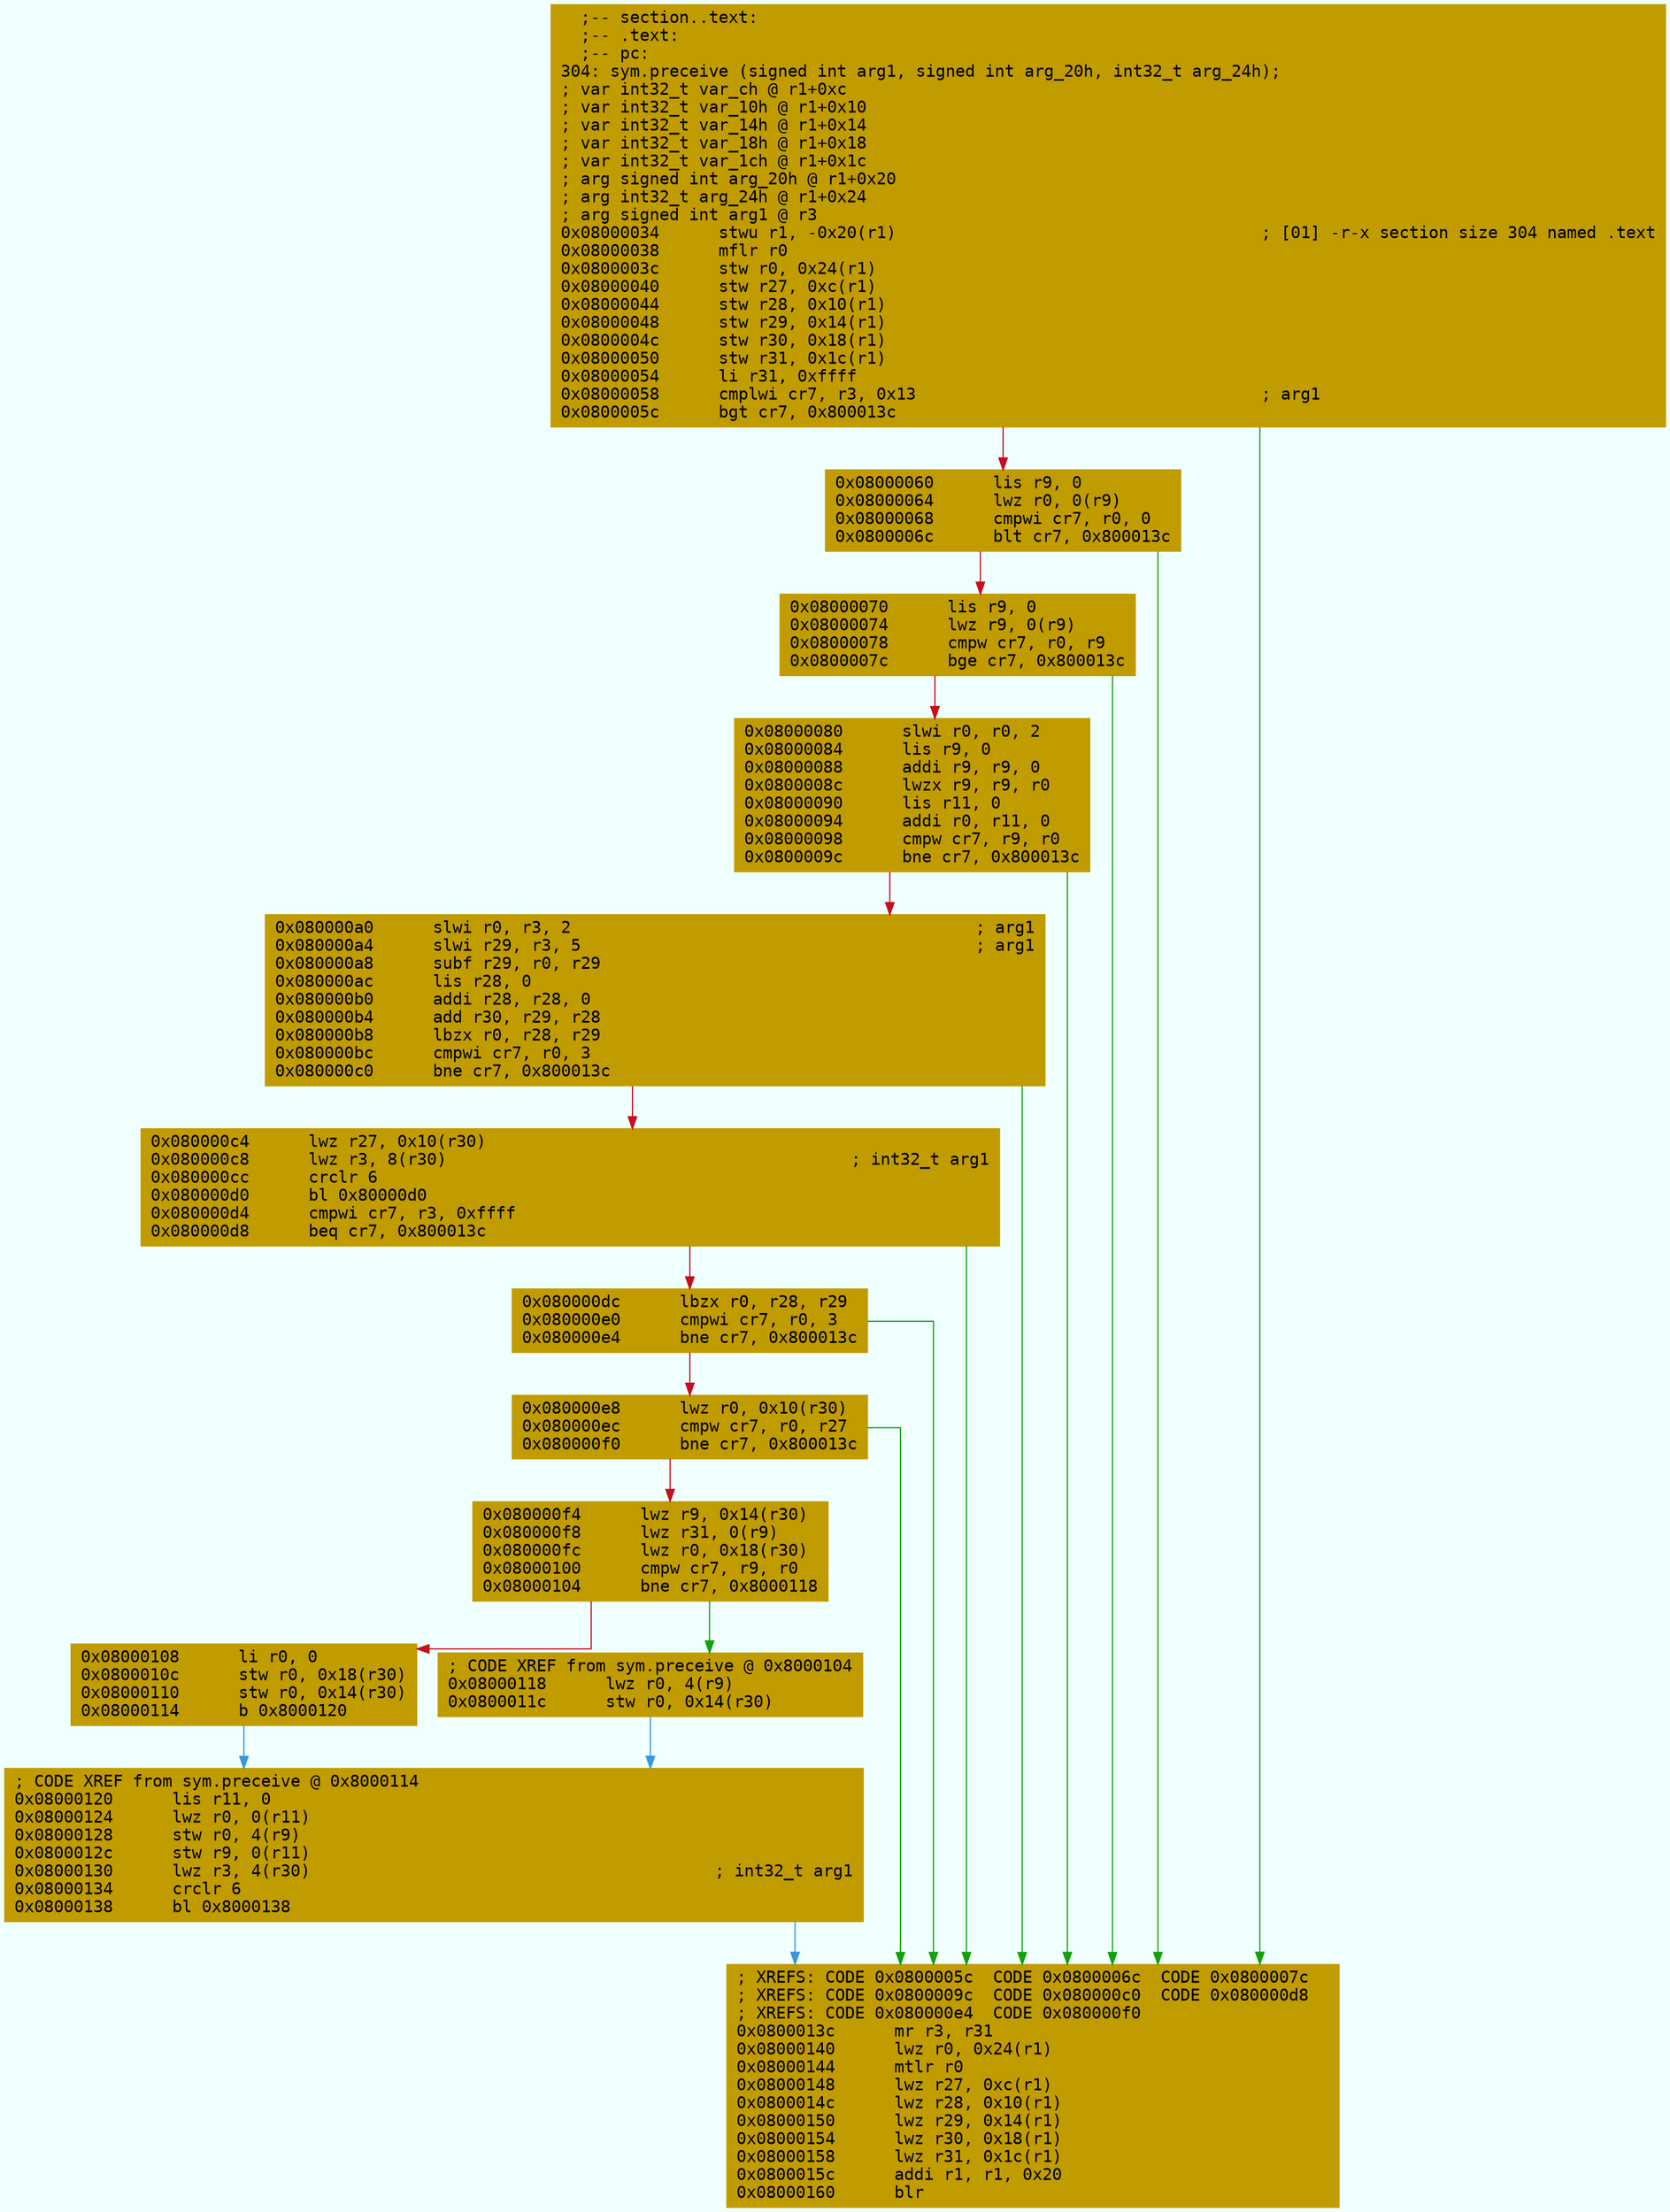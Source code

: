 digraph code {
	graph [bgcolor=azure fontsize=8 fontname="Courier" splines="ortho"];
	node [fillcolor=gray style=filled shape=box];
	edge [arrowhead="normal"];
	"0x08000034" [URL="sym.preceive/0x08000034", fillcolor="#c19c00",color="#c19c00", fontname="Courier",label="  ;-- section..text:\l  ;-- .text:\l  ;-- pc:\l304: sym.preceive (signed int arg1, signed int arg_20h, int32_t arg_24h);\l; var int32_t var_ch @ r1+0xc\l; var int32_t var_10h @ r1+0x10\l; var int32_t var_14h @ r1+0x14\l; var int32_t var_18h @ r1+0x18\l; var int32_t var_1ch @ r1+0x1c\l; arg signed int arg_20h @ r1+0x20\l; arg int32_t arg_24h @ r1+0x24\l; arg signed int arg1 @ r3\l0x08000034      stwu r1, -0x20(r1)                                     ; [01] -r-x section size 304 named .text\l0x08000038      mflr r0\l0x0800003c      stw r0, 0x24(r1)\l0x08000040      stw r27, 0xc(r1)\l0x08000044      stw r28, 0x10(r1)\l0x08000048      stw r29, 0x14(r1)\l0x0800004c      stw r30, 0x18(r1)\l0x08000050      stw r31, 0x1c(r1)\l0x08000054      li r31, 0xffff\l0x08000058      cmplwi cr7, r3, 0x13                                   ; arg1\l0x0800005c      bgt cr7, 0x800013c\l"]
	"0x08000060" [URL="sym.preceive/0x08000060", fillcolor="#c19c00",color="#c19c00", fontname="Courier",label="0x08000060      lis r9, 0\l0x08000064      lwz r0, 0(r9)\l0x08000068      cmpwi cr7, r0, 0\l0x0800006c      blt cr7, 0x800013c\l"]
	"0x08000070" [URL="sym.preceive/0x08000070", fillcolor="#c19c00",color="#c19c00", fontname="Courier",label="0x08000070      lis r9, 0\l0x08000074      lwz r9, 0(r9)\l0x08000078      cmpw cr7, r0, r9\l0x0800007c      bge cr7, 0x800013c\l"]
	"0x08000080" [URL="sym.preceive/0x08000080", fillcolor="#c19c00",color="#c19c00", fontname="Courier",label="0x08000080      slwi r0, r0, 2\l0x08000084      lis r9, 0\l0x08000088      addi r9, r9, 0\l0x0800008c      lwzx r9, r9, r0\l0x08000090      lis r11, 0\l0x08000094      addi r0, r11, 0\l0x08000098      cmpw cr7, r9, r0\l0x0800009c      bne cr7, 0x800013c\l"]
	"0x080000a0" [URL="sym.preceive/0x080000a0", fillcolor="#c19c00",color="#c19c00", fontname="Courier",label="0x080000a0      slwi r0, r3, 2                                         ; arg1\l0x080000a4      slwi r29, r3, 5                                        ; arg1\l0x080000a8      subf r29, r0, r29\l0x080000ac      lis r28, 0\l0x080000b0      addi r28, r28, 0\l0x080000b4      add r30, r29, r28\l0x080000b8      lbzx r0, r28, r29\l0x080000bc      cmpwi cr7, r0, 3\l0x080000c0      bne cr7, 0x800013c\l"]
	"0x080000c4" [URL="sym.preceive/0x080000c4", fillcolor="#c19c00",color="#c19c00", fontname="Courier",label="0x080000c4      lwz r27, 0x10(r30)\l0x080000c8      lwz r3, 8(r30)                                         ; int32_t arg1\l0x080000cc      crclr 6\l0x080000d0      bl 0x80000d0\l0x080000d4      cmpwi cr7, r3, 0xffff\l0x080000d8      beq cr7, 0x800013c\l"]
	"0x080000dc" [URL="sym.preceive/0x080000dc", fillcolor="#c19c00",color="#c19c00", fontname="Courier",label="0x080000dc      lbzx r0, r28, r29\l0x080000e0      cmpwi cr7, r0, 3\l0x080000e4      bne cr7, 0x800013c\l"]
	"0x080000e8" [URL="sym.preceive/0x080000e8", fillcolor="#c19c00",color="#c19c00", fontname="Courier",label="0x080000e8      lwz r0, 0x10(r30)\l0x080000ec      cmpw cr7, r0, r27\l0x080000f0      bne cr7, 0x800013c\l"]
	"0x080000f4" [URL="sym.preceive/0x080000f4", fillcolor="#c19c00",color="#c19c00", fontname="Courier",label="0x080000f4      lwz r9, 0x14(r30)\l0x080000f8      lwz r31, 0(r9)\l0x080000fc      lwz r0, 0x18(r30)\l0x08000100      cmpw cr7, r9, r0\l0x08000104      bne cr7, 0x8000118\l"]
	"0x08000108" [URL="sym.preceive/0x08000108", fillcolor="#c19c00",color="#c19c00", fontname="Courier",label="0x08000108      li r0, 0\l0x0800010c      stw r0, 0x18(r30)\l0x08000110      stw r0, 0x14(r30)\l0x08000114      b 0x8000120\l"]
	"0x08000118" [URL="sym.preceive/0x08000118", fillcolor="#c19c00",color="#c19c00", fontname="Courier",label="; CODE XREF from sym.preceive @ 0x8000104\l0x08000118      lwz r0, 4(r9)\l0x0800011c      stw r0, 0x14(r30)\l"]
	"0x08000120" [URL="sym.preceive/0x08000120", fillcolor="#c19c00",color="#c19c00", fontname="Courier",label="; CODE XREF from sym.preceive @ 0x8000114\l0x08000120      lis r11, 0\l0x08000124      lwz r0, 0(r11)\l0x08000128      stw r0, 4(r9)\l0x0800012c      stw r9, 0(r11)\l0x08000130      lwz r3, 4(r30)                                         ; int32_t arg1\l0x08000134      crclr 6\l0x08000138      bl 0x8000138\l"]
	"0x0800013c" [URL="sym.preceive/0x0800013c", fillcolor="#c19c00",color="#c19c00", fontname="Courier",label="; XREFS: CODE 0x0800005c  CODE 0x0800006c  CODE 0x0800007c  \l; XREFS: CODE 0x0800009c  CODE 0x080000c0  CODE 0x080000d8  \l; XREFS: CODE 0x080000e4  CODE 0x080000f0  \l0x0800013c      mr r3, r31\l0x08000140      lwz r0, 0x24(r1)\l0x08000144      mtlr r0\l0x08000148      lwz r27, 0xc(r1)\l0x0800014c      lwz r28, 0x10(r1)\l0x08000150      lwz r29, 0x14(r1)\l0x08000154      lwz r30, 0x18(r1)\l0x08000158      lwz r31, 0x1c(r1)\l0x0800015c      addi r1, r1, 0x20\l0x08000160      blr\l"]
        "0x08000034" -> "0x0800013c" [color="#13a10e"];
        "0x08000034" -> "0x08000060" [color="#c50f1f"];
        "0x08000060" -> "0x0800013c" [color="#13a10e"];
        "0x08000060" -> "0x08000070" [color="#c50f1f"];
        "0x08000070" -> "0x0800013c" [color="#13a10e"];
        "0x08000070" -> "0x08000080" [color="#c50f1f"];
        "0x08000080" -> "0x0800013c" [color="#13a10e"];
        "0x08000080" -> "0x080000a0" [color="#c50f1f"];
        "0x080000a0" -> "0x0800013c" [color="#13a10e"];
        "0x080000a0" -> "0x080000c4" [color="#c50f1f"];
        "0x080000c4" -> "0x0800013c" [color="#13a10e"];
        "0x080000c4" -> "0x080000dc" [color="#c50f1f"];
        "0x080000dc" -> "0x0800013c" [color="#13a10e"];
        "0x080000dc" -> "0x080000e8" [color="#c50f1f"];
        "0x080000e8" -> "0x0800013c" [color="#13a10e"];
        "0x080000e8" -> "0x080000f4" [color="#c50f1f"];
        "0x080000f4" -> "0x08000118" [color="#13a10e"];
        "0x080000f4" -> "0x08000108" [color="#c50f1f"];
        "0x08000108" -> "0x08000120" [color="#3a96dd"];
        "0x08000118" -> "0x08000120" [color="#3a96dd"];
        "0x08000120" -> "0x0800013c" [color="#3a96dd"];
}
